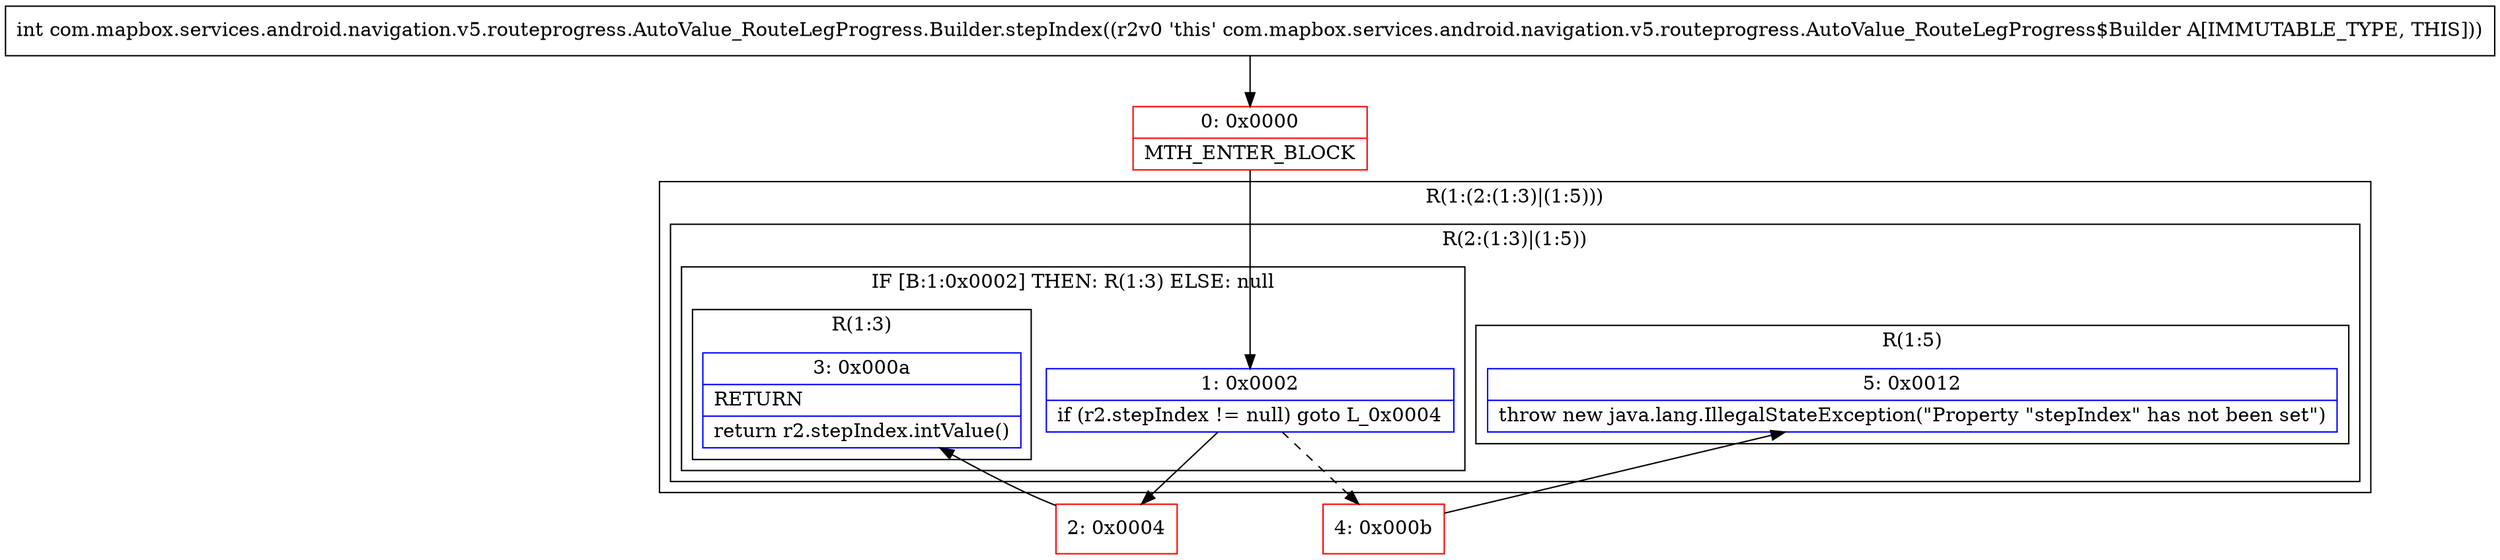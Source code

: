 digraph "CFG forcom.mapbox.services.android.navigation.v5.routeprogress.AutoValue_RouteLegProgress.Builder.stepIndex()I" {
subgraph cluster_Region_556174574 {
label = "R(1:(2:(1:3)|(1:5)))";
node [shape=record,color=blue];
subgraph cluster_Region_1766675500 {
label = "R(2:(1:3)|(1:5))";
node [shape=record,color=blue];
subgraph cluster_IfRegion_609312035 {
label = "IF [B:1:0x0002] THEN: R(1:3) ELSE: null";
node [shape=record,color=blue];
Node_1 [shape=record,label="{1\:\ 0x0002|if (r2.stepIndex != null) goto L_0x0004\l}"];
subgraph cluster_Region_977927062 {
label = "R(1:3)";
node [shape=record,color=blue];
Node_3 [shape=record,label="{3\:\ 0x000a|RETURN\l|return r2.stepIndex.intValue()\l}"];
}
}
subgraph cluster_Region_798835149 {
label = "R(1:5)";
node [shape=record,color=blue];
Node_5 [shape=record,label="{5\:\ 0x0012|throw new java.lang.IllegalStateException(\"Property \"stepIndex\" has not been set\")\l}"];
}
}
}
Node_0 [shape=record,color=red,label="{0\:\ 0x0000|MTH_ENTER_BLOCK\l}"];
Node_2 [shape=record,color=red,label="{2\:\ 0x0004}"];
Node_4 [shape=record,color=red,label="{4\:\ 0x000b}"];
MethodNode[shape=record,label="{int com.mapbox.services.android.navigation.v5.routeprogress.AutoValue_RouteLegProgress.Builder.stepIndex((r2v0 'this' com.mapbox.services.android.navigation.v5.routeprogress.AutoValue_RouteLegProgress$Builder A[IMMUTABLE_TYPE, THIS])) }"];
MethodNode -> Node_0;
Node_1 -> Node_2;
Node_1 -> Node_4[style=dashed];
Node_0 -> Node_1;
Node_2 -> Node_3;
Node_4 -> Node_5;
}

